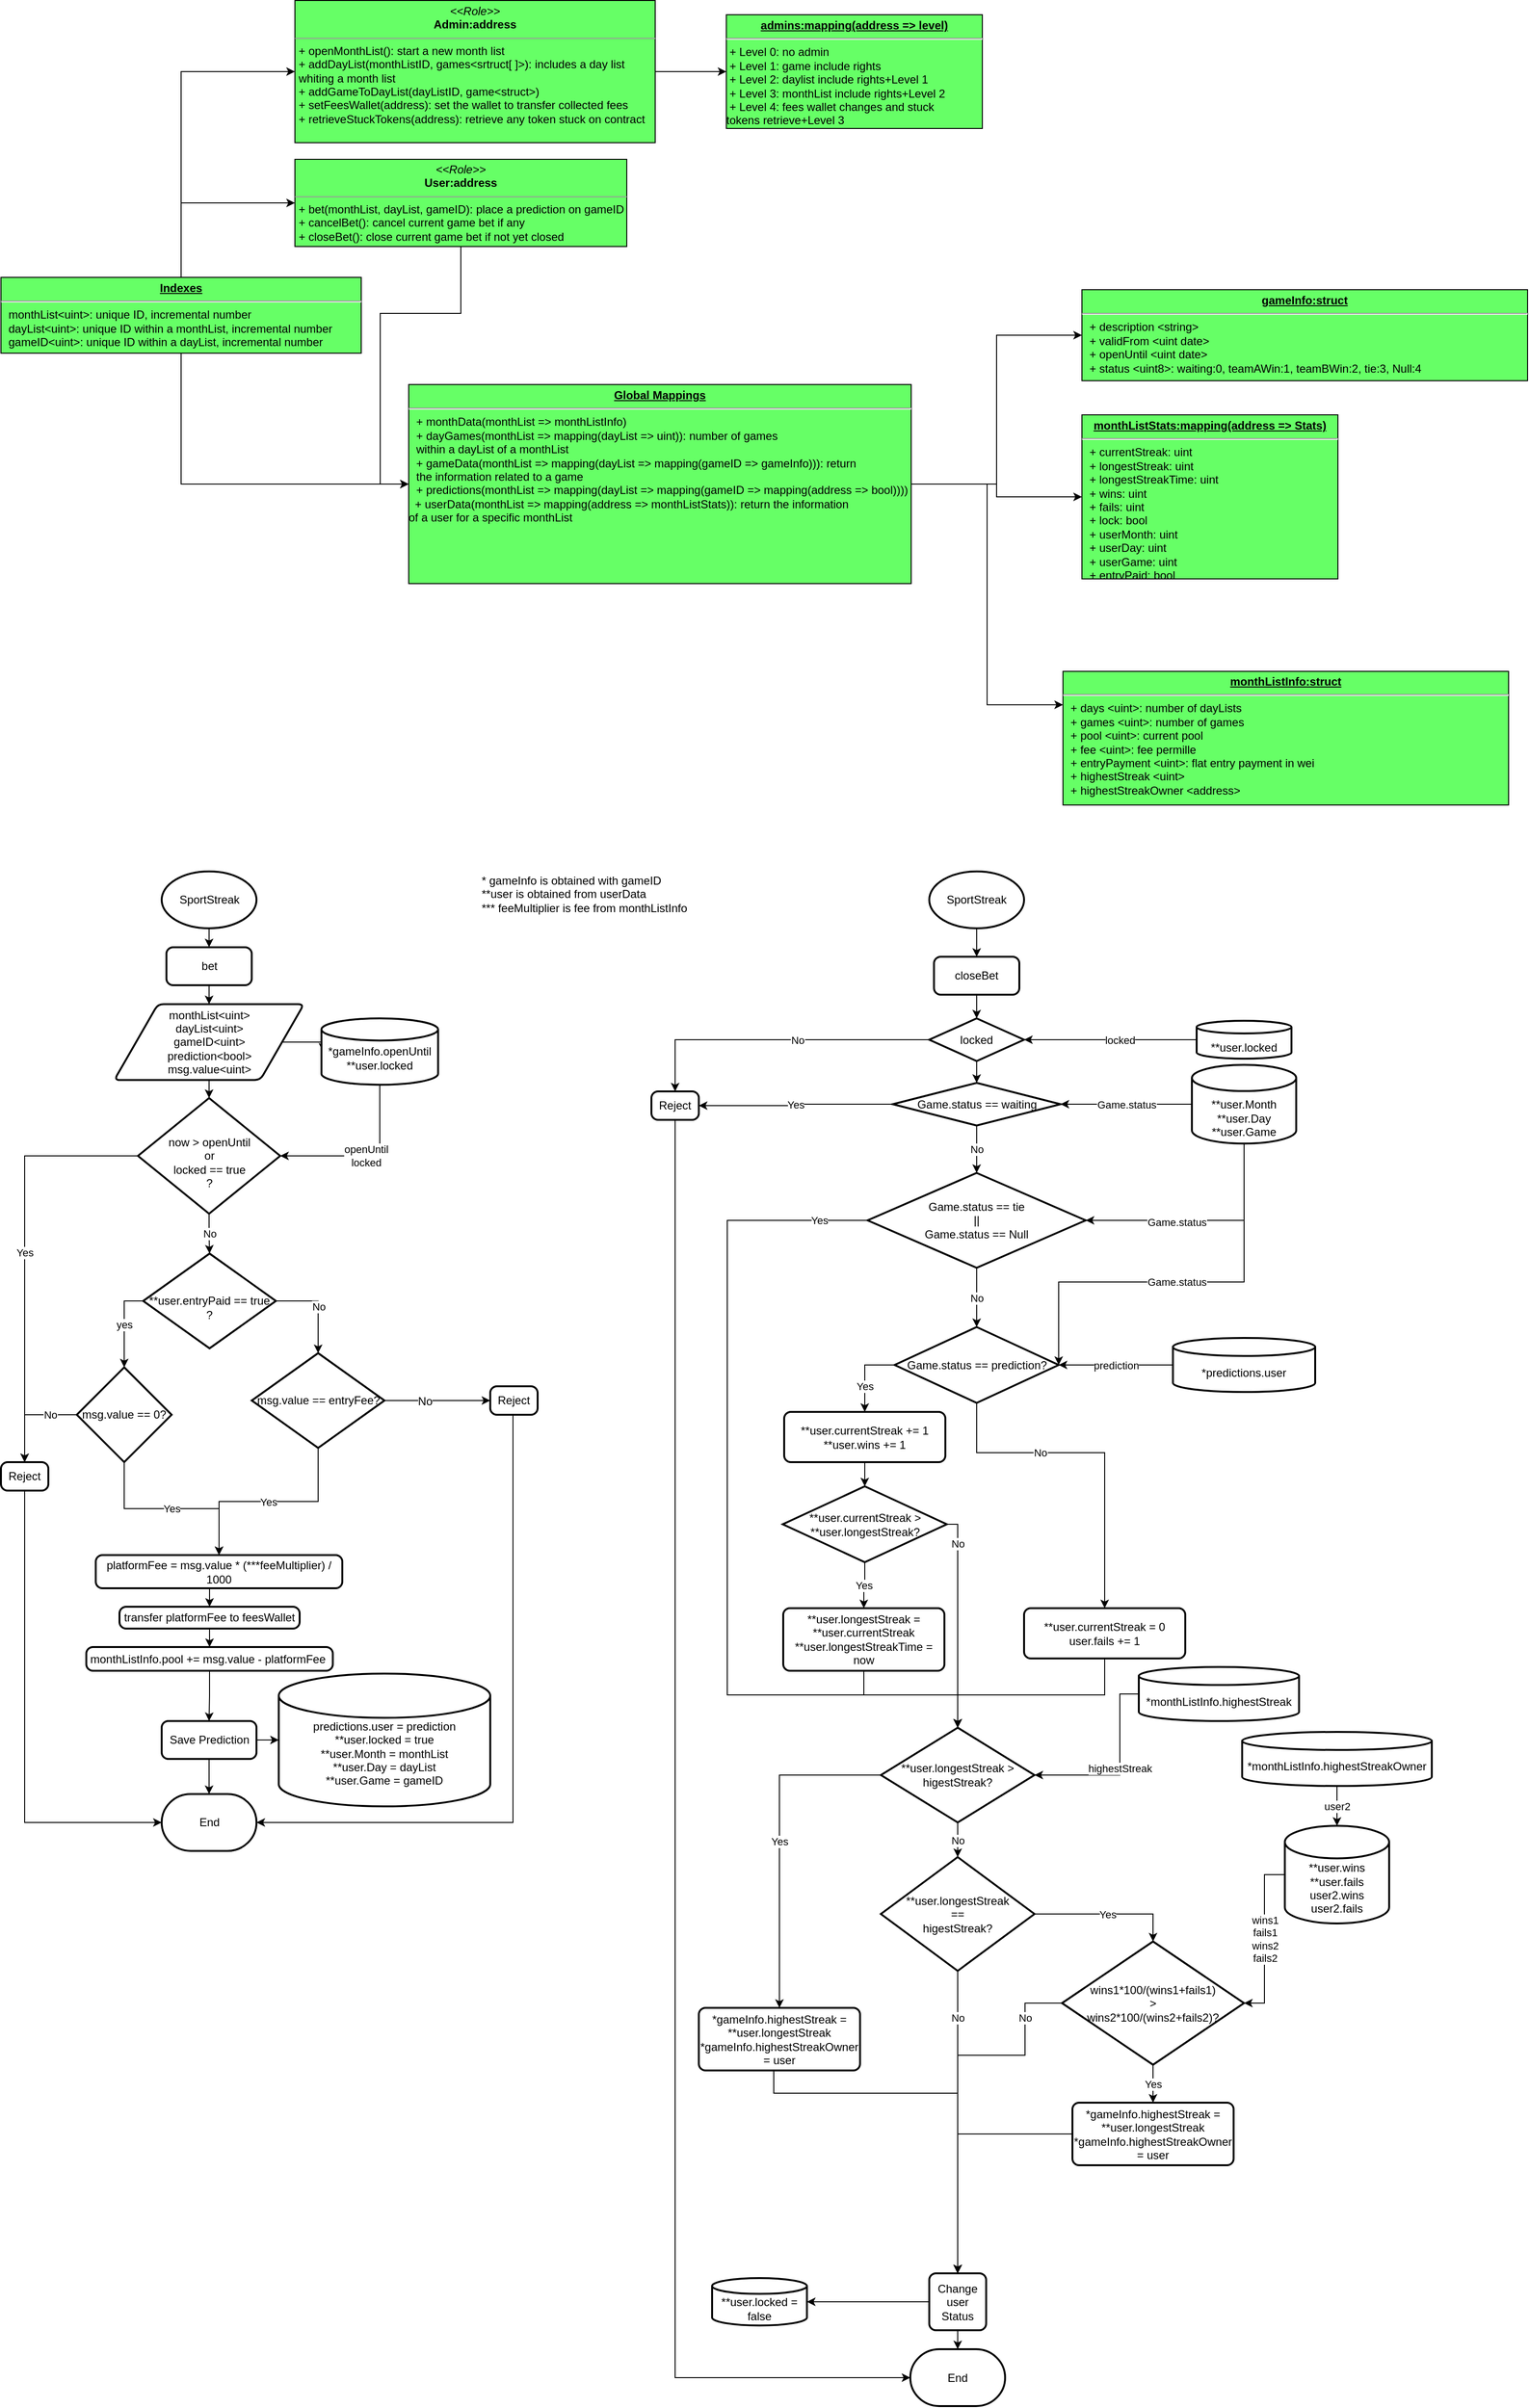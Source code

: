 <mxfile version="13.0.3" type="device"><diagram id="m_ihUzQ-4kkAkviBa-Vw" name="Page-1"><mxGraphModel dx="6062" dy="3384" grid="1" gridSize="10" guides="1" tooltips="1" connect="1" arrows="1" fold="1" page="1" pageScale="1" pageWidth="827" pageHeight="1169" math="0" shadow="0"><root><mxCell id="0"/><mxCell id="1" parent="0"/><mxCell id="5GFTUB1USn9E1dzg5zii-5" style="edgeStyle=orthogonalEdgeStyle;rounded=0;orthogonalLoop=1;jettySize=auto;html=1;exitX=0.5;exitY=1;exitDx=0;exitDy=0;exitPerimeter=0;entryX=0.5;entryY=0;entryDx=0;entryDy=0;" parent="1" source="5GFTUB1USn9E1dzg5zii-3" target="5GFTUB1USn9E1dzg5zii-4" edge="1"><mxGeometry relative="1" as="geometry"/></mxCell><mxCell id="5GFTUB1USn9E1dzg5zii-3" value="SportStreak" style="strokeWidth=2;html=1;shape=mxgraph.flowchart.start_1;whiteSpace=wrap;" parent="1" vertex="1"><mxGeometry x="-1420.5" y="950" width="100" height="60" as="geometry"/></mxCell><mxCell id="5GFTUB1USn9E1dzg5zii-12" style="edgeStyle=orthogonalEdgeStyle;rounded=0;orthogonalLoop=1;jettySize=auto;html=1;exitX=0.5;exitY=1;exitDx=0;exitDy=0;entryX=0.5;entryY=0;entryDx=0;entryDy=0;" parent="1" source="5GFTUB1USn9E1dzg5zii-4" target="5GFTUB1USn9E1dzg5zii-11" edge="1"><mxGeometry relative="1" as="geometry"/></mxCell><mxCell id="5GFTUB1USn9E1dzg5zii-4" value="bet" style="rounded=1;whiteSpace=wrap;html=1;absoluteArcSize=1;arcSize=14;strokeWidth=2;" parent="1" vertex="1"><mxGeometry x="-1415.5" y="1030" width="90" height="40" as="geometry"/></mxCell><mxCell id="5GFTUB1USn9E1dzg5zii-9" style="edgeStyle=orthogonalEdgeStyle;rounded=0;orthogonalLoop=1;jettySize=auto;html=1;exitX=1;exitY=0.5;exitDx=0;exitDy=0;exitPerimeter=0;entryX=0;entryY=0.5;entryDx=0;entryDy=0;" parent="1" source="5GFTUB1USn9E1dzg5zii-6" target="5GFTUB1USn9E1dzg5zii-40" edge="1"><mxGeometry relative="1" as="geometry"><mxPoint x="-1256.5" y="1583" as="targetPoint"/></mxGeometry></mxCell><mxCell id="5GFTUB1USn9E1dzg5zii-10" value="No" style="text;html=1;resizable=0;points=[];align=center;verticalAlign=middle;labelBackgroundColor=#ffffff;" parent="5GFTUB1USn9E1dzg5zii-9" vertex="1" connectable="0"><mxGeometry x="-0.244" y="-1" relative="1" as="geometry"><mxPoint as="offset"/></mxGeometry></mxCell><mxCell id="cttpoISgZ9xZkZAEuhC8-58" value="Yes" style="edgeStyle=orthogonalEdgeStyle;rounded=0;orthogonalLoop=1;jettySize=auto;html=1;entryX=0.5;entryY=0;entryDx=0;entryDy=0;" parent="1" source="5GFTUB1USn9E1dzg5zii-6" target="cttpoISgZ9xZkZAEuhC8-40" edge="1"><mxGeometry relative="1" as="geometry"/></mxCell><mxCell id="5GFTUB1USn9E1dzg5zii-6" value="msg.value == entryFee?" style="strokeWidth=2;html=1;shape=mxgraph.flowchart.decision;whiteSpace=wrap;" parent="1" vertex="1"><mxGeometry x="-1325.5" y="1458" width="140" height="100" as="geometry"/></mxCell><mxCell id="5GFTUB1USn9E1dzg5zii-16" style="edgeStyle=orthogonalEdgeStyle;rounded=0;orthogonalLoop=1;jettySize=auto;html=1;exitX=1;exitY=0.5;exitDx=0;exitDy=0;" parent="1" source="5GFTUB1USn9E1dzg5zii-11" target="5GFTUB1USn9E1dzg5zii-14" edge="1"><mxGeometry relative="1" as="geometry"/></mxCell><mxCell id="5GFTUB1USn9E1dzg5zii-18" style="edgeStyle=orthogonalEdgeStyle;rounded=0;orthogonalLoop=1;jettySize=auto;html=1;exitX=0.5;exitY=1;exitDx=0;exitDy=0;entryX=0.5;entryY=0;entryDx=0;entryDy=0;entryPerimeter=0;" parent="1" source="5GFTUB1USn9E1dzg5zii-11" target="5GFTUB1USn9E1dzg5zii-15" edge="1"><mxGeometry relative="1" as="geometry"/></mxCell><mxCell id="5GFTUB1USn9E1dzg5zii-11" value="monthList&amp;lt;uint&amp;gt;&lt;br&gt;dayList&amp;lt;uint&amp;gt;&lt;br&gt;gameID&amp;lt;uint&amp;gt;&lt;br&gt;prediction&amp;lt;bool&amp;gt;&lt;br&gt;msg.value&amp;lt;uint&amp;gt;" style="shape=parallelogram;html=1;strokeWidth=2;perimeter=parallelogramPerimeter;whiteSpace=wrap;rounded=1;arcSize=12;size=0.23;" parent="1" vertex="1"><mxGeometry x="-1470.5" y="1090" width="200" height="80" as="geometry"/></mxCell><mxCell id="5GFTUB1USn9E1dzg5zii-17" value="openUntil&lt;br&gt;locked" style="edgeStyle=orthogonalEdgeStyle;rounded=0;orthogonalLoop=1;jettySize=auto;html=1;exitX=0.5;exitY=1;exitDx=0;exitDy=0;exitPerimeter=0;entryX=1;entryY=0.5;entryDx=0;entryDy=0;entryPerimeter=0;" parent="1" source="5GFTUB1USn9E1dzg5zii-14" target="5GFTUB1USn9E1dzg5zii-15" edge="1"><mxGeometry relative="1" as="geometry"/></mxCell><mxCell id="5GFTUB1USn9E1dzg5zii-14" value="&lt;br&gt;*gameInfo.openUntil&lt;br&gt;**user.locked" style="strokeWidth=2;html=1;shape=mxgraph.flowchart.database;whiteSpace=wrap;" parent="1" vertex="1"><mxGeometry x="-1252" y="1105" width="123" height="70" as="geometry"/></mxCell><mxCell id="5GFTUB1USn9E1dzg5zii-22" value="Yes" style="edgeStyle=orthogonalEdgeStyle;rounded=0;orthogonalLoop=1;jettySize=auto;html=1;exitX=0;exitY=0.5;exitDx=0;exitDy=0;exitPerimeter=0;" parent="1" source="5GFTUB1USn9E1dzg5zii-15" target="5GFTUB1USn9E1dzg5zii-35" edge="1"><mxGeometry relative="1" as="geometry"><mxPoint x="-1479.5" y="1260" as="targetPoint"/></mxGeometry></mxCell><mxCell id="cttpoISgZ9xZkZAEuhC8-51" value="No" style="edgeStyle=orthogonalEdgeStyle;rounded=0;orthogonalLoop=1;jettySize=auto;html=1;exitX=0.5;exitY=1;exitDx=0;exitDy=0;exitPerimeter=0;entryX=0.5;entryY=0;entryDx=0;entryDy=0;entryPerimeter=0;" parent="1" source="5GFTUB1USn9E1dzg5zii-15" target="cttpoISgZ9xZkZAEuhC8-50" edge="1"><mxGeometry relative="1" as="geometry"/></mxCell><mxCell id="5GFTUB1USn9E1dzg5zii-15" value="&lt;br&gt;now &amp;gt; openUntil&lt;br&gt;or&lt;br&gt;locked == true&lt;br&gt;?" style="strokeWidth=2;html=1;shape=mxgraph.flowchart.decision;whiteSpace=wrap;" parent="1" vertex="1"><mxGeometry x="-1445.5" y="1189" width="150" height="122" as="geometry"/></mxCell><mxCell id="5GFTUB1USn9E1dzg5zii-23" value="&lt;br&gt;&lt;br&gt;predictions.user = prediction&lt;br&gt;**user.locked = true&lt;br&gt;**user.Month = monthList&lt;br&gt;**user.Day = dayList&lt;br&gt;**user.Game = gameID" style="strokeWidth=2;html=1;shape=mxgraph.flowchart.database;whiteSpace=wrap;" parent="1" vertex="1"><mxGeometry x="-1297" y="1796" width="223" height="140" as="geometry"/></mxCell><mxCell id="5GFTUB1USn9E1dzg5zii-25" style="edgeStyle=orthogonalEdgeStyle;rounded=0;orthogonalLoop=1;jettySize=auto;html=1;exitX=1;exitY=0.5;exitDx=0;exitDy=0;" parent="1" source="5GFTUB1USn9E1dzg5zii-42" target="5GFTUB1USn9E1dzg5zii-23" edge="1"><mxGeometry relative="1" as="geometry"><mxPoint x="-1312.75" y="1866" as="sourcePoint"/></mxGeometry></mxCell><mxCell id="5GFTUB1USn9E1dzg5zii-27" value="End" style="strokeWidth=2;html=1;shape=mxgraph.flowchart.terminator;whiteSpace=wrap;" parent="1" vertex="1"><mxGeometry x="-1420.5" y="1923" width="100" height="60" as="geometry"/></mxCell><mxCell id="cttpoISgZ9xZkZAEuhC8-55" style="edgeStyle=orthogonalEdgeStyle;rounded=0;orthogonalLoop=1;jettySize=auto;html=1;exitX=0.5;exitY=1;exitDx=0;exitDy=0;entryX=0;entryY=0.5;entryDx=0;entryDy=0;entryPerimeter=0;" parent="1" source="5GFTUB1USn9E1dzg5zii-35" target="5GFTUB1USn9E1dzg5zii-27" edge="1"><mxGeometry relative="1" as="geometry"/></mxCell><mxCell id="5GFTUB1USn9E1dzg5zii-35" value="Reject" style="rounded=1;whiteSpace=wrap;html=1;absoluteArcSize=1;arcSize=14;strokeWidth=2;" parent="1" vertex="1"><mxGeometry x="-1590" y="1573" width="50" height="30" as="geometry"/></mxCell><mxCell id="5GFTUB1USn9E1dzg5zii-41" style="edgeStyle=orthogonalEdgeStyle;rounded=0;orthogonalLoop=1;jettySize=auto;html=1;entryX=1;entryY=0.5;entryDx=0;entryDy=0;entryPerimeter=0;" parent="1" source="5GFTUB1USn9E1dzg5zii-40" target="5GFTUB1USn9E1dzg5zii-27" edge="1"><mxGeometry relative="1" as="geometry"><Array as="points"><mxPoint x="-1050" y="1583"/><mxPoint x="-1050" y="1953"/></Array></mxGeometry></mxCell><mxCell id="5GFTUB1USn9E1dzg5zii-40" value="Reject" style="rounded=1;whiteSpace=wrap;html=1;absoluteArcSize=1;arcSize=14;strokeWidth=2;" parent="1" vertex="1"><mxGeometry x="-1074" y="1493" width="50" height="30" as="geometry"/></mxCell><mxCell id="cttpoISgZ9xZkZAEuhC8-33" style="edgeStyle=orthogonalEdgeStyle;rounded=0;orthogonalLoop=1;jettySize=auto;html=1;exitX=0.5;exitY=1;exitDx=0;exitDy=0;entryX=0.5;entryY=0;entryDx=0;entryDy=0;entryPerimeter=0;" parent="1" source="5GFTUB1USn9E1dzg5zii-42" target="5GFTUB1USn9E1dzg5zii-27" edge="1"><mxGeometry relative="1" as="geometry"/></mxCell><mxCell id="5GFTUB1USn9E1dzg5zii-42" value="Save Prediction" style="rounded=1;whiteSpace=wrap;html=1;absoluteArcSize=1;arcSize=14;strokeWidth=2;" parent="1" vertex="1"><mxGeometry x="-1420.5" y="1846" width="100" height="40" as="geometry"/></mxCell><mxCell id="5GFTUB1USn9E1dzg5zii-49" style="edgeStyle=orthogonalEdgeStyle;rounded=0;orthogonalLoop=1;jettySize=auto;html=1;exitX=0.5;exitY=1;exitDx=0;exitDy=0;exitPerimeter=0;entryX=0.5;entryY=0;entryDx=0;entryDy=0;" parent="1" source="5GFTUB1USn9E1dzg5zii-50" target="5GFTUB1USn9E1dzg5zii-52" edge="1"><mxGeometry relative="1" as="geometry"/></mxCell><mxCell id="5GFTUB1USn9E1dzg5zii-50" value="SportStreak" style="strokeWidth=2;html=1;shape=mxgraph.flowchart.start_1;whiteSpace=wrap;" parent="1" vertex="1"><mxGeometry x="-611" y="950" width="100" height="60" as="geometry"/></mxCell><mxCell id="5GFTUB1USn9E1dzg5zii-51" style="edgeStyle=orthogonalEdgeStyle;rounded=0;orthogonalLoop=1;jettySize=auto;html=1;exitX=0.5;exitY=1;exitDx=0;exitDy=0;entryX=0.5;entryY=0;entryDx=0;entryDy=0;entryPerimeter=0;" parent="1" source="5GFTUB1USn9E1dzg5zii-52" target="5GFTUB1USn9E1dzg5zii-76" edge="1"><mxGeometry relative="1" as="geometry"><mxPoint x="-561" y="1110" as="targetPoint"/></mxGeometry></mxCell><mxCell id="5GFTUB1USn9E1dzg5zii-52" value="closeBet" style="rounded=1;whiteSpace=wrap;html=1;absoluteArcSize=1;arcSize=14;strokeWidth=2;" parent="1" vertex="1"><mxGeometry x="-606" y="1040" width="90" height="40" as="geometry"/></mxCell><mxCell id="5GFTUB1USn9E1dzg5zii-68" value="End" style="strokeWidth=2;html=1;shape=mxgraph.flowchart.terminator;whiteSpace=wrap;" parent="1" vertex="1"><mxGeometry x="-631" y="2508.5" width="100" height="60" as="geometry"/></mxCell><mxCell id="5GFTUB1USn9E1dzg5zii-82" value="locked" style="edgeStyle=orthogonalEdgeStyle;rounded=0;orthogonalLoop=1;jettySize=auto;html=1;exitX=0;exitY=0.5;exitDx=0;exitDy=0;exitPerimeter=0;entryX=1;entryY=0.5;entryDx=0;entryDy=0;entryPerimeter=0;" parent="1" source="5GFTUB1USn9E1dzg5zii-75" target="5GFTUB1USn9E1dzg5zii-76" edge="1"><mxGeometry x="-0.11" relative="1" as="geometry"><mxPoint as="offset"/></mxGeometry></mxCell><mxCell id="5GFTUB1USn9E1dzg5zii-75" value="&lt;br&gt;**user.locked" style="strokeWidth=2;html=1;shape=mxgraph.flowchart.database;whiteSpace=wrap;" parent="1" vertex="1"><mxGeometry x="-329" y="1107.5" width="100" height="40" as="geometry"/></mxCell><mxCell id="5GFTUB1USn9E1dzg5zii-78" value="No" style="edgeStyle=orthogonalEdgeStyle;rounded=0;orthogonalLoop=1;jettySize=auto;html=1;exitX=0;exitY=0.5;exitDx=0;exitDy=0;exitPerimeter=0;entryX=0.5;entryY=0;entryDx=0;entryDy=0;" parent="1" source="5GFTUB1USn9E1dzg5zii-76" target="5GFTUB1USn9E1dzg5zii-80" edge="1"><mxGeometry x="-0.139" relative="1" as="geometry"><mxPoint x="-791" y="1128" as="targetPoint"/><mxPoint as="offset"/></mxGeometry></mxCell><mxCell id="cttpoISgZ9xZkZAEuhC8-61" style="edgeStyle=orthogonalEdgeStyle;rounded=0;orthogonalLoop=1;jettySize=auto;html=1;exitX=0.5;exitY=1;exitDx=0;exitDy=0;exitPerimeter=0;entryX=0.5;entryY=0;entryDx=0;entryDy=0;entryPerimeter=0;" parent="1" source="5GFTUB1USn9E1dzg5zii-76" target="cttpoISgZ9xZkZAEuhC8-60" edge="1"><mxGeometry relative="1" as="geometry"/></mxCell><mxCell id="5GFTUB1USn9E1dzg5zii-76" value="locked" style="strokeWidth=2;html=1;shape=mxgraph.flowchart.decision;whiteSpace=wrap;" parent="1" vertex="1"><mxGeometry x="-611" y="1105" width="100" height="45" as="geometry"/></mxCell><mxCell id="5GFTUB1USn9E1dzg5zii-81" style="edgeStyle=orthogonalEdgeStyle;rounded=0;orthogonalLoop=1;jettySize=auto;html=1;exitX=0.5;exitY=1;exitDx=0;exitDy=0;entryX=0;entryY=0.5;entryDx=0;entryDy=0;entryPerimeter=0;" parent="1" source="5GFTUB1USn9E1dzg5zii-80" target="5GFTUB1USn9E1dzg5zii-68" edge="1"><mxGeometry relative="1" as="geometry"/></mxCell><mxCell id="5GFTUB1USn9E1dzg5zii-80" value="Reject" style="rounded=1;whiteSpace=wrap;html=1;absoluteArcSize=1;arcSize=14;strokeWidth=2;" parent="1" vertex="1"><mxGeometry x="-904" y="1182" width="50" height="30" as="geometry"/></mxCell><mxCell id="5GFTUB1USn9E1dzg5zii-91" value="Yes" style="edgeStyle=orthogonalEdgeStyle;rounded=0;orthogonalLoop=1;jettySize=auto;html=1;entryX=0.5;entryY=0;entryDx=0;entryDy=0;entryPerimeter=0;" parent="1" source="5GFTUB1USn9E1dzg5zii-84" target="cttpoISgZ9xZkZAEuhC8-84" edge="1"><mxGeometry x="-0.889" relative="1" as="geometry"><mxPoint x="-581.167" y="1863" as="targetPoint"/><Array as="points"><mxPoint x="-824" y="1318.5"/><mxPoint x="-824" y="1818.5"/><mxPoint x="-581" y="1818.5"/><mxPoint x="-581" y="1838.5"/></Array><mxPoint as="offset"/></mxGeometry></mxCell><mxCell id="5GFTUB1USn9E1dzg5zii-98" value="No" style="edgeStyle=orthogonalEdgeStyle;rounded=0;orthogonalLoop=1;jettySize=auto;html=1;exitX=0.5;exitY=1;exitDx=0;exitDy=0;exitPerimeter=0;entryX=0.5;entryY=0;entryDx=0;entryDy=0;entryPerimeter=0;" parent="1" source="5GFTUB1USn9E1dzg5zii-84" target="5GFTUB1USn9E1dzg5zii-95" edge="1"><mxGeometry relative="1" as="geometry"><mxPoint x="-561" y="1310" as="targetPoint"/></mxGeometry></mxCell><mxCell id="5GFTUB1USn9E1dzg5zii-84" value="Game.status == tie&lt;br&gt;||&lt;br&gt;Game.status&amp;nbsp;== Null" style="strokeWidth=2;html=1;shape=mxgraph.flowchart.decision;whiteSpace=wrap;" parent="1" vertex="1"><mxGeometry x="-676" y="1268" width="230" height="100" as="geometry"/></mxCell><mxCell id="5GFTUB1USn9E1dzg5zii-92" value="&lt;br&gt;**user.locked = false" style="strokeWidth=2;html=1;shape=mxgraph.flowchart.database;whiteSpace=wrap;" parent="1" vertex="1"><mxGeometry x="-840" y="2433.5" width="100" height="50" as="geometry"/></mxCell><mxCell id="cttpoISgZ9xZkZAEuhC8-69" value="Yes" style="edgeStyle=orthogonalEdgeStyle;rounded=0;orthogonalLoop=1;jettySize=auto;html=1;exitX=0;exitY=0.5;exitDx=0;exitDy=0;exitPerimeter=0;entryX=0.5;entryY=0;entryDx=0;entryDy=0;" parent="1" source="5GFTUB1USn9E1dzg5zii-95" target="cttpoISgZ9xZkZAEuhC8-68" edge="1"><mxGeometry x="0.33" relative="1" as="geometry"><mxPoint as="offset"/></mxGeometry></mxCell><mxCell id="cttpoISgZ9xZkZAEuhC8-77" value="No" style="edgeStyle=orthogonalEdgeStyle;rounded=0;orthogonalLoop=1;jettySize=auto;html=1;exitX=0.5;exitY=1;exitDx=0;exitDy=0;exitPerimeter=0;entryX=0.5;entryY=0;entryDx=0;entryDy=0;" parent="1" source="5GFTUB1USn9E1dzg5zii-95" target="cttpoISgZ9xZkZAEuhC8-76" edge="1"><mxGeometry x="-0.321" relative="1" as="geometry"><Array as="points"><mxPoint x="-561" y="1563"/><mxPoint x="-426" y="1563"/></Array><mxPoint as="offset"/></mxGeometry></mxCell><mxCell id="5GFTUB1USn9E1dzg5zii-95" value="Game.status&amp;nbsp;== prediction?" style="strokeWidth=2;html=1;shape=mxgraph.flowchart.decision;whiteSpace=wrap;" parent="1" vertex="1"><mxGeometry x="-647.5" y="1430.5" width="173" height="80" as="geometry"/></mxCell><mxCell id="5GFTUB1USn9E1dzg5zii-97" value="prediction" style="edgeStyle=orthogonalEdgeStyle;rounded=0;orthogonalLoop=1;jettySize=auto;html=1;entryX=1;entryY=0.5;entryDx=0;entryDy=0;entryPerimeter=0;" parent="1" source="5GFTUB1USn9E1dzg5zii-96" target="5GFTUB1USn9E1dzg5zii-95" edge="1"><mxGeometry relative="1" as="geometry"/></mxCell><mxCell id="5GFTUB1USn9E1dzg5zii-96" value="&lt;span style=&quot;white-space: normal&quot;&gt;&lt;br&gt;&lt;/span&gt;*predictions.user" style="strokeWidth=2;html=1;shape=mxgraph.flowchart.database;whiteSpace=wrap;" parent="1" vertex="1"><mxGeometry x="-354" y="1442" width="150" height="57" as="geometry"/></mxCell><mxCell id="cttpoISgZ9xZkZAEuhC8-29" style="edgeStyle=orthogonalEdgeStyle;rounded=0;orthogonalLoop=1;jettySize=auto;html=1;entryX=0;entryY=0.5;entryDx=0;entryDy=0;" parent="1" source="cttpoISgZ9xZkZAEuhC8-1" target="cttpoISgZ9xZkZAEuhC8-11" edge="1"><mxGeometry relative="1" as="geometry"><Array as="points"><mxPoint x="-1105" y="361.5"/><mxPoint x="-1190" y="361.5"/><mxPoint x="-1190" y="541.5"/></Array></mxGeometry></mxCell><mxCell id="cttpoISgZ9xZkZAEuhC8-1" value="&lt;p style=&quot;margin: 0px ; margin-top: 4px ; text-align: center&quot;&gt;&lt;i&gt;&amp;lt;&amp;lt;Role&amp;gt;&amp;gt;&lt;/i&gt;&lt;br&gt;&lt;b&gt;User:address&lt;/b&gt;&lt;/p&gt;&lt;hr size=&quot;1&quot;&gt;&lt;p style=&quot;margin: 0px ; margin-left: 4px&quot;&gt;&lt;/p&gt;&lt;p style=&quot;margin: 0px ; margin-left: 4px&quot;&gt;+ bet(monthList, dayList, gameID): place a prediction on gameID&lt;br&gt;+ cancelBet(): cancel current game bet if any&lt;br&gt;&lt;/p&gt;&lt;p style=&quot;margin: 0px ; margin-left: 4px&quot;&gt;+ closeBet(): close current game bet if not yet closed&lt;/p&gt;" style="verticalAlign=top;align=left;overflow=fill;fontSize=12;fontFamily=Helvetica;html=1;fillColor=#66FF66;" parent="1" vertex="1"><mxGeometry x="-1280" y="199" width="350" height="92" as="geometry"/></mxCell><mxCell id="cttpoISgZ9xZkZAEuhC8-20" style="edgeStyle=orthogonalEdgeStyle;rounded=0;orthogonalLoop=1;jettySize=auto;html=1;exitX=1;exitY=0.5;exitDx=0;exitDy=0;entryX=0;entryY=0.5;entryDx=0;entryDy=0;" parent="1" source="cttpoISgZ9xZkZAEuhC8-2" target="cttpoISgZ9xZkZAEuhC8-5" edge="1"><mxGeometry relative="1" as="geometry"/></mxCell><mxCell id="cttpoISgZ9xZkZAEuhC8-2" value="&lt;p style=&quot;margin: 0px ; margin-top: 4px ; text-align: center&quot;&gt;&lt;i&gt;&amp;lt;&amp;lt;Role&amp;gt;&amp;gt;&lt;/i&gt;&lt;br&gt;&lt;b&gt;Admin:address&lt;/b&gt;&lt;/p&gt;&lt;hr size=&quot;1&quot;&gt;&lt;p style=&quot;margin: 0px ; margin-left: 4px&quot;&gt;&lt;/p&gt;&lt;p style=&quot;margin: 0px ; margin-left: 4px&quot;&gt;+ openMonthList(): start a new month list&lt;br&gt;+ addDayList(monthListID, games&amp;lt;srtruct[ ]&amp;gt;): includes&amp;nbsp;a day list&lt;/p&gt;&lt;p style=&quot;margin: 0px ; margin-left: 4px&quot;&gt;whiting a month list&lt;/p&gt;&lt;p style=&quot;margin: 0px ; margin-left: 4px&quot;&gt;+ addGameToDayList(dayListID, game&amp;lt;struct&amp;gt;)&lt;/p&gt;&lt;p style=&quot;margin: 0px ; margin-left: 4px&quot;&gt;+ setFeesWallet(address): set the wallet to transfer collected fees&lt;/p&gt;&lt;p style=&quot;margin: 0px ; margin-left: 4px&quot;&gt;+ retrieveStuckTokens(address): retrieve any token stuck on contract&lt;/p&gt;" style="verticalAlign=top;align=left;overflow=fill;fontSize=12;fontFamily=Helvetica;html=1;fillColor=#66FF66;" parent="1" vertex="1"><mxGeometry x="-1280" y="31.5" width="380" height="150" as="geometry"/></mxCell><mxCell id="cttpoISgZ9xZkZAEuhC8-3" value="&lt;p style=&quot;margin: 0px ; margin-top: 4px ; text-align: center ; text-decoration: underline&quot;&gt;&lt;b&gt;monthListStats:mapping(address =&amp;gt; Stats)&lt;/b&gt;&lt;/p&gt;&lt;hr&gt;&lt;p style=&quot;margin: 0px ; margin-left: 8px&quot;&gt;+ currentStreak: uint&lt;/p&gt;&lt;p style=&quot;margin: 0px ; margin-left: 8px&quot;&gt;&lt;span&gt;+ longestStreak: uint&lt;/span&gt;&lt;br&gt;&lt;/p&gt;&lt;p style=&quot;margin: 0px ; margin-left: 8px&quot;&gt;&lt;span&gt;+ longestStreakTime: uint&lt;/span&gt;&lt;/p&gt;&lt;p style=&quot;margin: 0px ; margin-left: 8px&quot;&gt;&lt;span&gt;+ wins: uint&lt;/span&gt;&lt;/p&gt;&lt;p style=&quot;margin: 0px ; margin-left: 8px&quot;&gt;&lt;span&gt;+ fails: uint&lt;/span&gt;&lt;/p&gt;&lt;p style=&quot;margin: 0px ; margin-left: 8px&quot;&gt;&lt;span&gt;+ lock: bool&lt;/span&gt;&lt;/p&gt;&lt;p style=&quot;margin: 0px ; margin-left: 8px&quot;&gt;&lt;span&gt;+ userMonth: uint&lt;/span&gt;&lt;/p&gt;&lt;p style=&quot;margin: 0px ; margin-left: 8px&quot;&gt;&lt;span&gt;+ userDay: uint&lt;/span&gt;&lt;/p&gt;&lt;p style=&quot;margin: 0px ; margin-left: 8px&quot;&gt;&lt;span&gt;+ userGame: uint&lt;/span&gt;&lt;br&gt;&lt;/p&gt;&lt;p style=&quot;margin: 0px ; margin-left: 8px&quot;&gt;&lt;span&gt;+ entryPaid: bool&lt;/span&gt;&lt;/p&gt;" style="verticalAlign=top;align=left;overflow=fill;fontSize=12;fontFamily=Helvetica;html=1;fillColor=#66FF66;" parent="1" vertex="1"><mxGeometry x="-450" y="468.5" width="270" height="173" as="geometry"/></mxCell><mxCell id="cttpoISgZ9xZkZAEuhC8-5" value="&lt;p style=&quot;margin: 0px ; margin-top: 4px ; text-align: center ; text-decoration: underline&quot;&gt;&lt;b&gt;admins:mapping(address =&amp;gt; level)&lt;/b&gt;&lt;/p&gt;&lt;hr&gt;&amp;nbsp;+ Level 0: no admin&lt;br&gt;&amp;nbsp;+ Level 1: game include rights&lt;br&gt;&amp;nbsp;+ Level 2: daylist include rights+Level 1&lt;br&gt;&amp;nbsp;+ Level 3: monthList include rights+Level 2&lt;br&gt;&amp;nbsp;+ Level 4: fees wallet changes and stuck&lt;br&gt;tokens retrieve+Level 3" style="verticalAlign=top;align=left;overflow=fill;fontSize=12;fontFamily=Helvetica;html=1;fillColor=#66FF66;" parent="1" vertex="1"><mxGeometry x="-825" y="46.5" width="270" height="120" as="geometry"/></mxCell><mxCell id="cttpoISgZ9xZkZAEuhC8-26" style="edgeStyle=orthogonalEdgeStyle;rounded=0;orthogonalLoop=1;jettySize=auto;html=1;exitX=0.5;exitY=0;exitDx=0;exitDy=0;entryX=0;entryY=0.5;entryDx=0;entryDy=0;" parent="1" source="cttpoISgZ9xZkZAEuhC8-10" target="cttpoISgZ9xZkZAEuhC8-2" edge="1"><mxGeometry relative="1" as="geometry"/></mxCell><mxCell id="cttpoISgZ9xZkZAEuhC8-27" style="edgeStyle=orthogonalEdgeStyle;rounded=0;orthogonalLoop=1;jettySize=auto;html=1;exitX=0.5;exitY=1;exitDx=0;exitDy=0;entryX=0;entryY=0.5;entryDx=0;entryDy=0;" parent="1" source="cttpoISgZ9xZkZAEuhC8-10" target="cttpoISgZ9xZkZAEuhC8-11" edge="1"><mxGeometry relative="1" as="geometry"/></mxCell><mxCell id="cttpoISgZ9xZkZAEuhC8-28" style="edgeStyle=orthogonalEdgeStyle;rounded=0;orthogonalLoop=1;jettySize=auto;html=1;entryX=0;entryY=0.5;entryDx=0;entryDy=0;" parent="1" source="cttpoISgZ9xZkZAEuhC8-10" target="cttpoISgZ9xZkZAEuhC8-1" edge="1"><mxGeometry relative="1" as="geometry"/></mxCell><mxCell id="cttpoISgZ9xZkZAEuhC8-10" value="&lt;p style=&quot;margin: 0px ; margin-top: 4px ; text-align: center ; text-decoration: underline&quot;&gt;&lt;b&gt;Indexes&lt;/b&gt;&lt;/p&gt;&lt;hr&gt;&lt;p style=&quot;margin: 0px ; margin-left: 8px&quot;&gt;monthList&amp;lt;uint&amp;gt;: unique ID, incremental number&lt;/p&gt;&lt;p style=&quot;margin: 0px ; margin-left: 8px&quot;&gt;dayList&amp;lt;uint&amp;gt;: unique ID within a monthList, incremental number&lt;/p&gt;&lt;p style=&quot;margin: 0px ; margin-left: 8px&quot;&gt;gameID&amp;lt;uint&amp;gt;: unique ID within a dayList, incremental number&lt;/p&gt;" style="verticalAlign=top;align=left;overflow=fill;fontSize=12;fontFamily=Helvetica;html=1;fillColor=#66FF66;" parent="1" vertex="1"><mxGeometry x="-1590" y="323.5" width="380" height="80" as="geometry"/></mxCell><mxCell id="cttpoISgZ9xZkZAEuhC8-21" style="edgeStyle=orthogonalEdgeStyle;rounded=0;orthogonalLoop=1;jettySize=auto;html=1;entryX=0;entryY=0.5;entryDx=0;entryDy=0;" parent="1" source="cttpoISgZ9xZkZAEuhC8-11" target="cttpoISgZ9xZkZAEuhC8-14" edge="1"><mxGeometry relative="1" as="geometry"/></mxCell><mxCell id="cttpoISgZ9xZkZAEuhC8-22" style="edgeStyle=orthogonalEdgeStyle;rounded=0;orthogonalLoop=1;jettySize=auto;html=1;entryX=0;entryY=0.5;entryDx=0;entryDy=0;" parent="1" source="cttpoISgZ9xZkZAEuhC8-11" target="cttpoISgZ9xZkZAEuhC8-3" edge="1"><mxGeometry relative="1" as="geometry"/></mxCell><mxCell id="cttpoISgZ9xZkZAEuhC8-39" style="edgeStyle=orthogonalEdgeStyle;rounded=0;orthogonalLoop=1;jettySize=auto;html=1;exitX=1;exitY=0.5;exitDx=0;exitDy=0;entryX=0;entryY=0.25;entryDx=0;entryDy=0;" parent="1" source="cttpoISgZ9xZkZAEuhC8-11" target="cttpoISgZ9xZkZAEuhC8-37" edge="1"><mxGeometry relative="1" as="geometry"/></mxCell><mxCell id="cttpoISgZ9xZkZAEuhC8-11" value="&lt;p style=&quot;margin: 0px ; margin-top: 4px ; text-align: center ; text-decoration: underline&quot;&gt;&lt;b&gt;Global Mappings&lt;/b&gt;&lt;/p&gt;&lt;hr&gt;&lt;p style=&quot;margin: 0px ; margin-left: 8px&quot;&gt;+ monthData(monthList =&amp;gt; monthListInfo)&lt;/p&gt;&lt;p style=&quot;margin: 0px ; margin-left: 8px&quot;&gt;+ dayGames(monthList =&amp;gt; mapping(dayList =&amp;gt; uint)): number of&amp;nbsp;&lt;span&gt;games&lt;/span&gt;&lt;/p&gt;&lt;p style=&quot;margin: 0px ; margin-left: 8px&quot;&gt;&lt;span&gt;within a dayList of a monthList&lt;/span&gt;&lt;/p&gt;&lt;p style=&quot;margin: 0px ; margin-left: 8px&quot;&gt;&lt;span&gt;+ gameData(monthList =&amp;gt; mapping(dayList =&amp;gt; mapping(gameID =&amp;gt; gameInfo))): return&lt;/span&gt;&lt;/p&gt;&lt;p style=&quot;margin: 0px ; margin-left: 8px&quot;&gt;&lt;span&gt;the information related to a game&lt;/span&gt;&lt;/p&gt;&lt;p style=&quot;margin: 0px ; margin-left: 8px&quot;&gt;&lt;span&gt;+ predictions(monthList =&amp;gt; mapping(dayList =&amp;gt; mapping(gameID =&amp;gt; mapping(address =&amp;gt; bool))))&lt;/span&gt;&lt;/p&gt;&lt;p style=&quot;margin: 0px ; margin-left: 8px&quot;&gt;&lt;/p&gt;&amp;nbsp; + userData(monthList =&amp;gt; mapping(address =&amp;gt; monthListStats)): return the information&lt;br&gt;of a user for a specific monthList" style="verticalAlign=top;align=left;overflow=fill;fontSize=12;fontFamily=Helvetica;html=1;fillColor=#66FF66;" parent="1" vertex="1"><mxGeometry x="-1160" y="436.5" width="530" height="210" as="geometry"/></mxCell><mxCell id="cttpoISgZ9xZkZAEuhC8-14" value="&lt;p style=&quot;margin: 0px ; margin-top: 4px ; text-align: center ; text-decoration: underline&quot;&gt;&lt;b&gt;gameInfo:struct&lt;/b&gt;&lt;/p&gt;&lt;hr&gt;&lt;p style=&quot;margin: 0px ; margin-left: 8px&quot;&gt;&lt;span&gt;+ description &amp;lt;string&amp;gt;&lt;/span&gt;&lt;br&gt;&lt;/p&gt;&lt;p style=&quot;margin: 0px ; margin-left: 8px&quot;&gt;+ validFrom &amp;lt;uint date&amp;gt;&lt;/p&gt;&lt;p style=&quot;margin: 0px ; margin-left: 8px&quot;&gt;+ openUntil &amp;lt;uint date&amp;gt;&lt;/p&gt;&lt;p style=&quot;margin: 0px ; margin-left: 8px&quot;&gt;+ status &amp;lt;uint8&amp;gt;: waiting:0, teamAWin:1, teamBWin:2, tie:3, Null:4&lt;/p&gt;&lt;p style=&quot;margin: 0px ; margin-left: 8px&quot;&gt;&lt;br&gt;&lt;/p&gt;" style="verticalAlign=top;align=left;overflow=fill;fontSize=12;fontFamily=Helvetica;html=1;fillColor=#66FF66;" parent="1" vertex="1"><mxGeometry x="-450" y="336.5" width="470" height="96" as="geometry"/></mxCell><mxCell id="cttpoISgZ9xZkZAEuhC8-31" value="* gameInfo is obtained with gameID&lt;br&gt;**user is obtained from userData&lt;br&gt;*** feeMultiplier is fee from monthListInfo&amp;nbsp;" style="text;html=1;resizable=0;points=[];autosize=1;align=left;verticalAlign=top;spacingTop=-4;" parent="1" vertex="1"><mxGeometry x="-1085.5" y="950" width="240" height="40" as="geometry"/></mxCell><mxCell id="cttpoISgZ9xZkZAEuhC8-37" value="&lt;p style=&quot;margin: 0px ; margin-top: 4px ; text-align: center ; text-decoration: underline&quot;&gt;&lt;b&gt;monthListInfo:struct&lt;/b&gt;&lt;/p&gt;&lt;hr&gt;&lt;p style=&quot;margin: 0px ; margin-left: 8px&quot;&gt;&lt;span&gt;+ days &amp;lt;uint&amp;gt;: number of dayLists&lt;/span&gt;&lt;br&gt;&lt;/p&gt;&lt;p style=&quot;margin: 0px ; margin-left: 8px&quot;&gt;+ games &amp;lt;uint&amp;gt;: number of games&lt;/p&gt;&lt;p style=&quot;margin: 0px ; margin-left: 8px&quot;&gt;+ pool &amp;lt;uint&amp;gt;: current pool&lt;/p&gt;&lt;p style=&quot;margin: 0px ; margin-left: 8px&quot;&gt;+ fee &amp;lt;uint&amp;gt;: fee permille&lt;/p&gt;&lt;p style=&quot;margin: 0px ; margin-left: 8px&quot;&gt;&lt;span&gt;+ entryPayment &amp;lt;uint&amp;gt;: flat entry payment in wei&lt;/span&gt;&lt;br&gt;&lt;/p&gt;&lt;p style=&quot;margin: 0px ; margin-left: 8px&quot;&gt;&lt;span&gt;+ highestStreak &amp;lt;uint&amp;gt;&lt;/span&gt;&lt;/p&gt;&lt;p style=&quot;margin: 0px ; margin-left: 8px&quot;&gt;&lt;span&gt;+ highestStreakOwner &amp;lt;address&amp;gt;&lt;/span&gt;&lt;/p&gt;" style="verticalAlign=top;align=left;overflow=fill;fontSize=12;fontFamily=Helvetica;html=1;fillColor=#66FF66;" parent="1" vertex="1"><mxGeometry x="-470" y="739" width="470" height="141" as="geometry"/></mxCell><mxCell id="cttpoISgZ9xZkZAEuhC8-42" style="edgeStyle=orthogonalEdgeStyle;rounded=0;orthogonalLoop=1;jettySize=auto;html=1;exitX=0.5;exitY=1;exitDx=0;exitDy=0;entryX=0.5;entryY=0;entryDx=0;entryDy=0;" parent="1" source="cttpoISgZ9xZkZAEuhC8-40" target="cttpoISgZ9xZkZAEuhC8-41" edge="1"><mxGeometry relative="1" as="geometry"/></mxCell><mxCell id="cttpoISgZ9xZkZAEuhC8-40" value="&lt;span style=&quot;white-space: normal&quot;&gt;platformFee = msg.value * (***feeMultiplier) / 1000&lt;/span&gt;" style="rounded=1;whiteSpace=wrap;html=1;absoluteArcSize=1;arcSize=14;strokeWidth=2;" parent="1" vertex="1"><mxGeometry x="-1490" y="1671" width="260" height="35" as="geometry"/></mxCell><mxCell id="cttpoISgZ9xZkZAEuhC8-46" style="edgeStyle=orthogonalEdgeStyle;rounded=0;orthogonalLoop=1;jettySize=auto;html=1;" parent="1" source="cttpoISgZ9xZkZAEuhC8-41" target="cttpoISgZ9xZkZAEuhC8-43" edge="1"><mxGeometry relative="1" as="geometry"/></mxCell><mxCell id="cttpoISgZ9xZkZAEuhC8-41" value="transfer platformFee to feesWallet" style="rounded=1;whiteSpace=wrap;html=1;absoluteArcSize=1;arcSize=14;strokeWidth=2;" parent="1" vertex="1"><mxGeometry x="-1465" y="1725.5" width="190" height="23" as="geometry"/></mxCell><mxCell id="cttpoISgZ9xZkZAEuhC8-47" style="edgeStyle=orthogonalEdgeStyle;rounded=0;orthogonalLoop=1;jettySize=auto;html=1;entryX=0.5;entryY=0;entryDx=0;entryDy=0;" parent="1" source="cttpoISgZ9xZkZAEuhC8-43" target="5GFTUB1USn9E1dzg5zii-42" edge="1"><mxGeometry relative="1" as="geometry"/></mxCell><mxCell id="cttpoISgZ9xZkZAEuhC8-43" value="&lt;span style=&quot;white-space: normal&quot;&gt;monthListInfo.pool += msg.value - platformFee&amp;nbsp;&lt;/span&gt;" style="rounded=1;whiteSpace=wrap;html=1;absoluteArcSize=1;arcSize=14;strokeWidth=2;" parent="1" vertex="1"><mxGeometry x="-1500" y="1768" width="260" height="25" as="geometry"/></mxCell><mxCell id="cttpoISgZ9xZkZAEuhC8-53" value="yes" style="edgeStyle=orthogonalEdgeStyle;rounded=0;orthogonalLoop=1;jettySize=auto;html=1;exitX=0;exitY=0.5;exitDx=0;exitDy=0;exitPerimeter=0;entryX=0.5;entryY=0;entryDx=0;entryDy=0;entryPerimeter=0;" parent="1" source="cttpoISgZ9xZkZAEuhC8-50" target="cttpoISgZ9xZkZAEuhC8-52" edge="1"><mxGeometry relative="1" as="geometry"/></mxCell><mxCell id="cttpoISgZ9xZkZAEuhC8-57" value="No" style="edgeStyle=orthogonalEdgeStyle;rounded=0;orthogonalLoop=1;jettySize=auto;html=1;exitX=1;exitY=0.5;exitDx=0;exitDy=0;exitPerimeter=0;entryX=0.5;entryY=0;entryDx=0;entryDy=0;entryPerimeter=0;" parent="1" source="cttpoISgZ9xZkZAEuhC8-50" target="5GFTUB1USn9E1dzg5zii-6" edge="1"><mxGeometry relative="1" as="geometry"/></mxCell><mxCell id="cttpoISgZ9xZkZAEuhC8-50" value="&lt;br&gt;**user.entryPaid == true&lt;br&gt;?" style="strokeWidth=2;html=1;shape=mxgraph.flowchart.decision;whiteSpace=wrap;" parent="1" vertex="1"><mxGeometry x="-1440" y="1353" width="140" height="100" as="geometry"/></mxCell><mxCell id="cttpoISgZ9xZkZAEuhC8-54" value="No" style="edgeStyle=orthogonalEdgeStyle;rounded=0;orthogonalLoop=1;jettySize=auto;html=1;entryX=0.5;entryY=0;entryDx=0;entryDy=0;" parent="1" source="cttpoISgZ9xZkZAEuhC8-52" target="5GFTUB1USn9E1dzg5zii-35" edge="1"><mxGeometry x="-0.453" relative="1" as="geometry"><mxPoint as="offset"/></mxGeometry></mxCell><mxCell id="cttpoISgZ9xZkZAEuhC8-56" value="Yes" style="edgeStyle=orthogonalEdgeStyle;rounded=0;orthogonalLoop=1;jettySize=auto;html=1;exitX=0.5;exitY=1;exitDx=0;exitDy=0;exitPerimeter=0;entryX=0.5;entryY=0;entryDx=0;entryDy=0;" parent="1" source="cttpoISgZ9xZkZAEuhC8-52" target="cttpoISgZ9xZkZAEuhC8-40" edge="1"><mxGeometry relative="1" as="geometry"/></mxCell><mxCell id="cttpoISgZ9xZkZAEuhC8-52" value="msg.value == 0?" style="strokeWidth=2;html=1;shape=mxgraph.flowchart.decision;whiteSpace=wrap;" parent="1" vertex="1"><mxGeometry x="-1510" y="1473" width="100" height="100" as="geometry"/></mxCell><mxCell id="cttpoISgZ9xZkZAEuhC8-62" value="Yes" style="edgeStyle=orthogonalEdgeStyle;rounded=0;orthogonalLoop=1;jettySize=auto;html=1;entryX=1;entryY=0.5;entryDx=0;entryDy=0;" parent="1" source="cttpoISgZ9xZkZAEuhC8-60" target="5GFTUB1USn9E1dzg5zii-80" edge="1"><mxGeometry relative="1" as="geometry"/></mxCell><mxCell id="cttpoISgZ9xZkZAEuhC8-63" value="No" style="edgeStyle=orthogonalEdgeStyle;rounded=0;orthogonalLoop=1;jettySize=auto;html=1;exitX=0.5;exitY=1;exitDx=0;exitDy=0;exitPerimeter=0;entryX=0.5;entryY=0;entryDx=0;entryDy=0;entryPerimeter=0;" parent="1" source="cttpoISgZ9xZkZAEuhC8-60" target="5GFTUB1USn9E1dzg5zii-84" edge="1"><mxGeometry relative="1" as="geometry"/></mxCell><mxCell id="cttpoISgZ9xZkZAEuhC8-60" value="Game.status == waiting" style="strokeWidth=2;html=1;shape=mxgraph.flowchart.decision;whiteSpace=wrap;" parent="1" vertex="1"><mxGeometry x="-649.5" y="1173" width="177" height="45" as="geometry"/></mxCell><mxCell id="cttpoISgZ9xZkZAEuhC8-65" value="Game.status" style="edgeStyle=orthogonalEdgeStyle;rounded=0;orthogonalLoop=1;jettySize=auto;html=1;exitX=0;exitY=0.5;exitDx=0;exitDy=0;exitPerimeter=0;entryX=1;entryY=0.5;entryDx=0;entryDy=0;entryPerimeter=0;" parent="1" source="cttpoISgZ9xZkZAEuhC8-64" target="cttpoISgZ9xZkZAEuhC8-60" edge="1"><mxGeometry relative="1" as="geometry"/></mxCell><mxCell id="cttpoISgZ9xZkZAEuhC8-66" style="edgeStyle=orthogonalEdgeStyle;rounded=0;orthogonalLoop=1;jettySize=auto;html=1;exitX=0.5;exitY=1;exitDx=0;exitDy=0;exitPerimeter=0;entryX=1;entryY=0.5;entryDx=0;entryDy=0;entryPerimeter=0;" parent="1" source="cttpoISgZ9xZkZAEuhC8-64" target="5GFTUB1USn9E1dzg5zii-84" edge="1"><mxGeometry relative="1" as="geometry"/></mxCell><mxCell id="cttpoISgZ9xZkZAEuhC8-81" value="&lt;font style=&quot;font-size: 11px&quot;&gt;Game.status&lt;/font&gt;" style="text;html=1;resizable=0;points=[];align=center;verticalAlign=middle;labelBackgroundColor=#ffffff;" parent="cttpoISgZ9xZkZAEuhC8-66" vertex="1" connectable="0"><mxGeometry x="0.095" y="-16" relative="1" as="geometry"><mxPoint x="-16" y="18" as="offset"/></mxGeometry></mxCell><mxCell id="cttpoISgZ9xZkZAEuhC8-67" value="Game.status" style="edgeStyle=orthogonalEdgeStyle;rounded=0;orthogonalLoop=1;jettySize=auto;html=1;entryX=1;entryY=0.5;entryDx=0;entryDy=0;entryPerimeter=0;" parent="1" source="cttpoISgZ9xZkZAEuhC8-64" target="5GFTUB1USn9E1dzg5zii-95" edge="1"><mxGeometry x="-0.316" y="-71" relative="1" as="geometry"><Array as="points"><mxPoint x="-279" y="1383"/><mxPoint x="-474" y="1383"/></Array><mxPoint x="-71" y="71" as="offset"/></mxGeometry></mxCell><mxCell id="cttpoISgZ9xZkZAEuhC8-64" value="&lt;br&gt;&lt;br&gt;**user.Month&lt;br&gt;**user.Day&lt;br&gt;**user.Game" style="strokeWidth=2;html=1;shape=mxgraph.flowchart.database;whiteSpace=wrap;" parent="1" vertex="1"><mxGeometry x="-334" y="1154" width="110" height="83" as="geometry"/></mxCell><mxCell id="cttpoISgZ9xZkZAEuhC8-71" style="edgeStyle=orthogonalEdgeStyle;rounded=0;orthogonalLoop=1;jettySize=auto;html=1;entryX=0.5;entryY=0;entryDx=0;entryDy=0;entryPerimeter=0;" parent="1" source="cttpoISgZ9xZkZAEuhC8-68" target="cttpoISgZ9xZkZAEuhC8-70" edge="1"><mxGeometry relative="1" as="geometry"/></mxCell><mxCell id="cttpoISgZ9xZkZAEuhC8-68" value="**user.currentStreak += 1&lt;br&gt;**user.wins += 1" style="rounded=1;whiteSpace=wrap;html=1;absoluteArcSize=1;arcSize=14;strokeWidth=2;" parent="1" vertex="1"><mxGeometry x="-764" y="1520" width="170" height="53" as="geometry"/></mxCell><mxCell id="cttpoISgZ9xZkZAEuhC8-73" value="Yes" style="edgeStyle=orthogonalEdgeStyle;rounded=0;orthogonalLoop=1;jettySize=auto;html=1;exitX=0.5;exitY=1;exitDx=0;exitDy=0;exitPerimeter=0;" parent="1" source="cttpoISgZ9xZkZAEuhC8-70" target="cttpoISgZ9xZkZAEuhC8-72" edge="1"><mxGeometry relative="1" as="geometry"/></mxCell><mxCell id="cttpoISgZ9xZkZAEuhC8-75" value="No" style="edgeStyle=orthogonalEdgeStyle;rounded=0;orthogonalLoop=1;jettySize=auto;html=1;exitX=1;exitY=0.5;exitDx=0;exitDy=0;exitPerimeter=0;entryX=0.5;entryY=0;entryDx=0;entryDy=0;entryPerimeter=0;" parent="1" source="cttpoISgZ9xZkZAEuhC8-70" target="cttpoISgZ9xZkZAEuhC8-84" edge="1"><mxGeometry x="-0.717" relative="1" as="geometry"><mxPoint x="-581.167" y="1863" as="targetPoint"/><Array as="points"><mxPoint x="-581" y="1638.5"/><mxPoint x="-581" y="1838.5"/></Array><mxPoint as="offset"/></mxGeometry></mxCell><mxCell id="cttpoISgZ9xZkZAEuhC8-70" value="**user.currentStreak &amp;gt; **user.longestStreak?" style="strokeWidth=2;html=1;shape=mxgraph.flowchart.decision;whiteSpace=wrap;" parent="1" vertex="1"><mxGeometry x="-765.5" y="1598.5" width="173" height="80" as="geometry"/></mxCell><mxCell id="cttpoISgZ9xZkZAEuhC8-74" style="edgeStyle=orthogonalEdgeStyle;rounded=0;orthogonalLoop=1;jettySize=auto;html=1;exitX=0.5;exitY=1;exitDx=0;exitDy=0;entryX=0.5;entryY=0;entryDx=0;entryDy=0;entryPerimeter=0;" parent="1" source="cttpoISgZ9xZkZAEuhC8-72" target="cttpoISgZ9xZkZAEuhC8-84" edge="1"><mxGeometry relative="1" as="geometry"><mxPoint x="-581.167" y="1863" as="targetPoint"/><Array as="points"><mxPoint x="-680" y="1818.5"/><mxPoint x="-581" y="1818.5"/><mxPoint x="-581" y="1838.5"/></Array></mxGeometry></mxCell><mxCell id="cttpoISgZ9xZkZAEuhC8-72" value="**user.longestStreak = **user.currentStreak&lt;br&gt;**user.longestStreakTime = now" style="rounded=1;whiteSpace=wrap;html=1;absoluteArcSize=1;arcSize=14;strokeWidth=2;" parent="1" vertex="1"><mxGeometry x="-765" y="1727" width="170" height="66" as="geometry"/></mxCell><mxCell id="cttpoISgZ9xZkZAEuhC8-78" style="edgeStyle=orthogonalEdgeStyle;rounded=0;orthogonalLoop=1;jettySize=auto;html=1;exitX=0.5;exitY=1;exitDx=0;exitDy=0;entryX=0.5;entryY=0;entryDx=0;entryDy=0;entryPerimeter=0;" parent="1" source="cttpoISgZ9xZkZAEuhC8-76" target="cttpoISgZ9xZkZAEuhC8-84" edge="1"><mxGeometry relative="1" as="geometry"><mxPoint x="-581.167" y="1863" as="targetPoint"/><Array as="points"><mxPoint x="-426" y="1818.5"/><mxPoint x="-581" y="1818.5"/></Array></mxGeometry></mxCell><mxCell id="cttpoISgZ9xZkZAEuhC8-76" value="**user.currentStreak = 0&lt;br&gt;user.fails += 1" style="rounded=1;whiteSpace=wrap;html=1;absoluteArcSize=1;arcSize=14;strokeWidth=2;" parent="1" vertex="1"><mxGeometry x="-511" y="1727" width="170" height="53" as="geometry"/></mxCell><mxCell id="cttpoISgZ9xZkZAEuhC8-83" style="edgeStyle=orthogonalEdgeStyle;rounded=0;orthogonalLoop=1;jettySize=auto;html=1;entryX=1;entryY=0.5;entryDx=0;entryDy=0;entryPerimeter=0;" parent="1" source="cttpoISgZ9xZkZAEuhC8-82" target="5GFTUB1USn9E1dzg5zii-92" edge="1"><mxGeometry relative="1" as="geometry"/></mxCell><mxCell id="cttpoISgZ9xZkZAEuhC8-115" style="edgeStyle=orthogonalEdgeStyle;rounded=0;orthogonalLoop=1;jettySize=auto;html=1;exitX=0.5;exitY=1;exitDx=0;exitDy=0;entryX=0.5;entryY=0;entryDx=0;entryDy=0;entryPerimeter=0;" parent="1" source="cttpoISgZ9xZkZAEuhC8-82" target="5GFTUB1USn9E1dzg5zii-68" edge="1"><mxGeometry relative="1" as="geometry"/></mxCell><mxCell id="cttpoISgZ9xZkZAEuhC8-82" value="Change user Status" style="rounded=1;whiteSpace=wrap;html=1;absoluteArcSize=1;arcSize=14;strokeWidth=2;" parent="1" vertex="1"><mxGeometry x="-611" y="2428.5" width="60" height="60" as="geometry"/></mxCell><mxCell id="cttpoISgZ9xZkZAEuhC8-88" value="Yes" style="edgeStyle=orthogonalEdgeStyle;rounded=0;orthogonalLoop=1;jettySize=auto;html=1;exitX=0;exitY=0.5;exitDx=0;exitDy=0;exitPerimeter=0;entryX=0.5;entryY=0;entryDx=0;entryDy=0;" parent="1" source="cttpoISgZ9xZkZAEuhC8-84" target="cttpoISgZ9xZkZAEuhC8-87" edge="1"><mxGeometry relative="1" as="geometry"/></mxCell><mxCell id="cttpoISgZ9xZkZAEuhC8-91" value="No" style="edgeStyle=orthogonalEdgeStyle;rounded=0;orthogonalLoop=1;jettySize=auto;html=1;exitX=0.5;exitY=1;exitDx=0;exitDy=0;exitPerimeter=0;entryX=0.5;entryY=0;entryDx=0;entryDy=0;entryPerimeter=0;" parent="1" source="cttpoISgZ9xZkZAEuhC8-84" target="cttpoISgZ9xZkZAEuhC8-90" edge="1"><mxGeometry relative="1" as="geometry"/></mxCell><mxCell id="cttpoISgZ9xZkZAEuhC8-84" value="&lt;span style=&quot;white-space: normal&quot;&gt;**user.longestStreak &amp;gt; higestStreak?&lt;/span&gt;" style="strokeWidth=2;html=1;shape=mxgraph.flowchart.decision;whiteSpace=wrap;" parent="1" vertex="1"><mxGeometry x="-662" y="1853" width="162" height="100" as="geometry"/></mxCell><mxCell id="cttpoISgZ9xZkZAEuhC8-86" value="highestStreak" style="edgeStyle=orthogonalEdgeStyle;rounded=0;orthogonalLoop=1;jettySize=auto;html=1;entryX=1;entryY=0.5;entryDx=0;entryDy=0;entryPerimeter=0;" parent="1" source="cttpoISgZ9xZkZAEuhC8-85" target="cttpoISgZ9xZkZAEuhC8-84" edge="1"><mxGeometry relative="1" as="geometry"><Array as="points"><mxPoint x="-410" y="1817.5"/><mxPoint x="-410" y="1903.5"/></Array></mxGeometry></mxCell><mxCell id="cttpoISgZ9xZkZAEuhC8-85" value="&lt;span style=&quot;white-space: normal&quot;&gt;&lt;br&gt;&lt;/span&gt;*monthListInfo.highestStreak" style="strokeWidth=2;html=1;shape=mxgraph.flowchart.database;whiteSpace=wrap;" parent="1" vertex="1"><mxGeometry x="-390" y="1789" width="169" height="57" as="geometry"/></mxCell><mxCell id="cttpoISgZ9xZkZAEuhC8-89" style="edgeStyle=orthogonalEdgeStyle;rounded=0;orthogonalLoop=1;jettySize=auto;html=1;exitX=0.5;exitY=1;exitDx=0;exitDy=0;entryX=0.5;entryY=0;entryDx=0;entryDy=0;" parent="1" source="cttpoISgZ9xZkZAEuhC8-87" target="cttpoISgZ9xZkZAEuhC8-82" edge="1"><mxGeometry relative="1" as="geometry"><Array as="points"><mxPoint x="-775" y="2238.5"/><mxPoint x="-581" y="2238.5"/></Array></mxGeometry></mxCell><mxCell id="cttpoISgZ9xZkZAEuhC8-87" value="*gameInfo.highestStreak&amp;nbsp;= **user.longestStreak&lt;br&gt;*gameInfo.highestStreakOwner = user" style="rounded=1;whiteSpace=wrap;html=1;absoluteArcSize=1;arcSize=14;strokeWidth=2;" parent="1" vertex="1"><mxGeometry x="-854" y="2148.5" width="170" height="66" as="geometry"/></mxCell><mxCell id="cttpoISgZ9xZkZAEuhC8-93" value="No" style="edgeStyle=orthogonalEdgeStyle;rounded=0;orthogonalLoop=1;jettySize=auto;html=1;entryX=0.5;entryY=0;entryDx=0;entryDy=0;" parent="1" source="cttpoISgZ9xZkZAEuhC8-90" target="cttpoISgZ9xZkZAEuhC8-82" edge="1"><mxGeometry x="-0.693" relative="1" as="geometry"><mxPoint as="offset"/></mxGeometry></mxCell><mxCell id="cttpoISgZ9xZkZAEuhC8-104" value="Yes" style="edgeStyle=orthogonalEdgeStyle;rounded=0;orthogonalLoop=1;jettySize=auto;html=1;exitX=1;exitY=0.5;exitDx=0;exitDy=0;exitPerimeter=0;entryX=0.5;entryY=0;entryDx=0;entryDy=0;entryPerimeter=0;" parent="1" source="cttpoISgZ9xZkZAEuhC8-90" target="cttpoISgZ9xZkZAEuhC8-103" edge="1"><mxGeometry relative="1" as="geometry"/></mxCell><mxCell id="cttpoISgZ9xZkZAEuhC8-90" value="&lt;span style=&quot;white-space: normal&quot;&gt;**user.longestStreak&lt;br&gt;==&lt;br&gt;higestStreak?&lt;/span&gt;" style="strokeWidth=2;html=1;shape=mxgraph.flowchart.decision;whiteSpace=wrap;" parent="1" vertex="1"><mxGeometry x="-662" y="1989.5" width="162" height="120" as="geometry"/></mxCell><mxCell id="cttpoISgZ9xZkZAEuhC8-117" value="user2" style="edgeStyle=orthogonalEdgeStyle;rounded=0;orthogonalLoop=1;jettySize=auto;html=1;exitX=0.5;exitY=1;exitDx=0;exitDy=0;exitPerimeter=0;" parent="1" source="cttpoISgZ9xZkZAEuhC8-95" target="cttpoISgZ9xZkZAEuhC8-100" edge="1"><mxGeometry relative="1" as="geometry"/></mxCell><mxCell id="cttpoISgZ9xZkZAEuhC8-95" value="&lt;span style=&quot;white-space: normal&quot;&gt;&lt;br&gt;&lt;/span&gt;*monthListInfo.highestStreakOwner" style="strokeWidth=2;html=1;shape=mxgraph.flowchart.database;whiteSpace=wrap;" parent="1" vertex="1"><mxGeometry x="-281" y="1857.5" width="200" height="57" as="geometry"/></mxCell><mxCell id="cttpoISgZ9xZkZAEuhC8-116" value="wins1&lt;br&gt;fails1&lt;br&gt;wins2&lt;br&gt;fails2" style="edgeStyle=orthogonalEdgeStyle;rounded=0;orthogonalLoop=1;jettySize=auto;html=1;entryX=1;entryY=0.5;entryDx=0;entryDy=0;entryPerimeter=0;" parent="1" source="cttpoISgZ9xZkZAEuhC8-100" target="cttpoISgZ9xZkZAEuhC8-103" edge="1"><mxGeometry relative="1" as="geometry"/></mxCell><mxCell id="cttpoISgZ9xZkZAEuhC8-100" value="&lt;br&gt;&lt;br&gt;**user.wins&lt;br&gt;**user.fails&lt;br&gt;user2.wins&lt;br&gt;user2.fails" style="strokeWidth=2;html=1;shape=mxgraph.flowchart.database;whiteSpace=wrap;" parent="1" vertex="1"><mxGeometry x="-236" y="1956.5" width="110" height="103" as="geometry"/></mxCell><mxCell id="cttpoISgZ9xZkZAEuhC8-106" value="Yes" style="edgeStyle=orthogonalEdgeStyle;rounded=0;orthogonalLoop=1;jettySize=auto;html=1;entryX=0.5;entryY=0;entryDx=0;entryDy=0;" parent="1" source="cttpoISgZ9xZkZAEuhC8-103" target="cttpoISgZ9xZkZAEuhC8-105" edge="1"><mxGeometry relative="1" as="geometry"/></mxCell><mxCell id="cttpoISgZ9xZkZAEuhC8-114" value="No" style="edgeStyle=orthogonalEdgeStyle;rounded=0;orthogonalLoop=1;jettySize=auto;html=1;exitX=0;exitY=0.5;exitDx=0;exitDy=0;exitPerimeter=0;entryX=0.5;entryY=0;entryDx=0;entryDy=0;" parent="1" source="cttpoISgZ9xZkZAEuhC8-103" target="cttpoISgZ9xZkZAEuhC8-82" edge="1"><mxGeometry x="-0.802" y="15" relative="1" as="geometry"><Array as="points"><mxPoint x="-510" y="2143.5"/><mxPoint x="-510" y="2198.5"/><mxPoint x="-581" y="2198.5"/></Array><mxPoint x="-15" y="15" as="offset"/></mxGeometry></mxCell><mxCell id="cttpoISgZ9xZkZAEuhC8-103" value="wins1*100/(wins1+fails1)&lt;br&gt;&amp;gt;&lt;br&gt;wins2*100/(wins2+fails2)?" style="strokeWidth=2;html=1;shape=mxgraph.flowchart.decision;whiteSpace=wrap;" parent="1" vertex="1"><mxGeometry x="-471" y="2078.5" width="192" height="130" as="geometry"/></mxCell><mxCell id="cttpoISgZ9xZkZAEuhC8-107" style="edgeStyle=orthogonalEdgeStyle;rounded=0;orthogonalLoop=1;jettySize=auto;html=1;entryX=0.5;entryY=0;entryDx=0;entryDy=0;" parent="1" source="cttpoISgZ9xZkZAEuhC8-105" target="cttpoISgZ9xZkZAEuhC8-82" edge="1"><mxGeometry relative="1" as="geometry"/></mxCell><mxCell id="cttpoISgZ9xZkZAEuhC8-105" value="*gameInfo.highestStreak&amp;nbsp;= **user.longestStreak&lt;br&gt;*gameInfo.highestStreakOwner = user" style="rounded=1;whiteSpace=wrap;html=1;absoluteArcSize=1;arcSize=14;strokeWidth=2;" parent="1" vertex="1"><mxGeometry x="-460" y="2248.5" width="170" height="66" as="geometry"/></mxCell></root></mxGraphModel></diagram></mxfile>